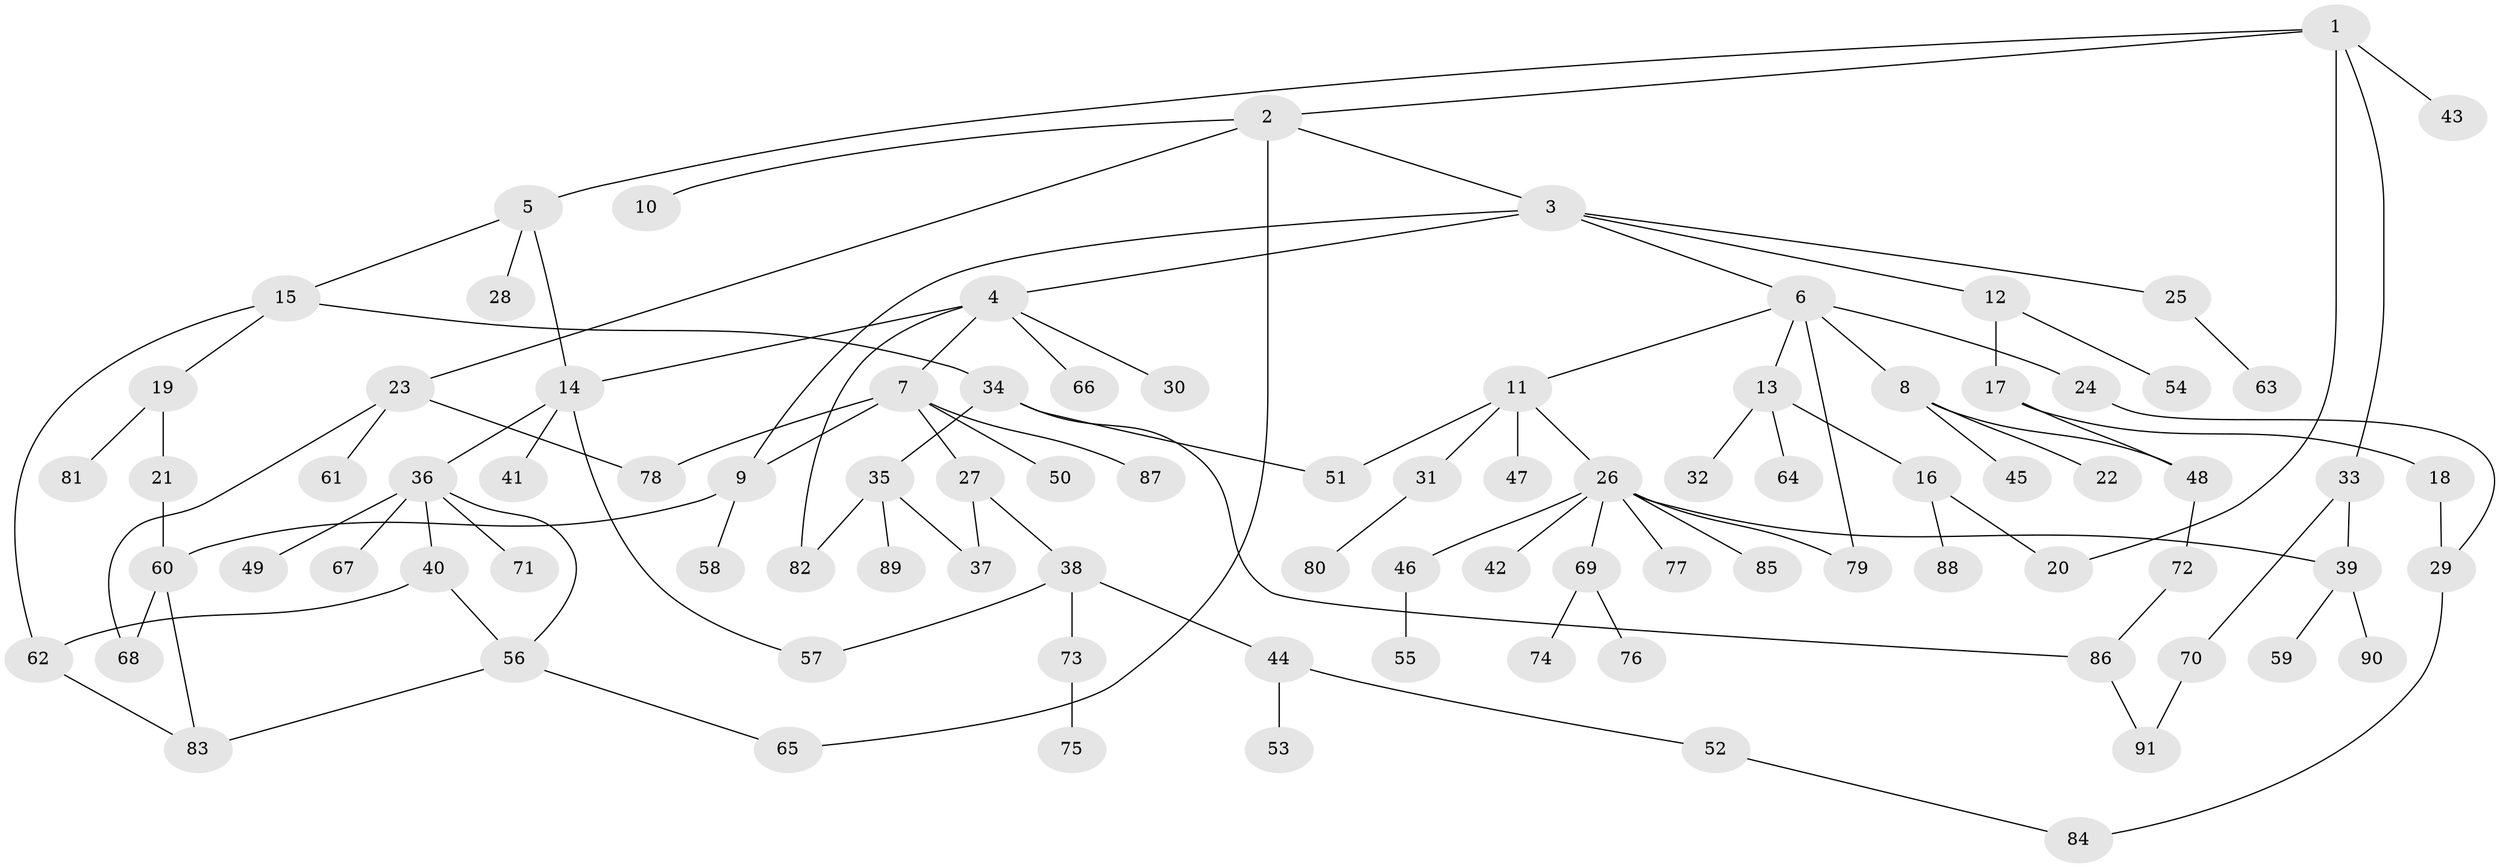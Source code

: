 // Generated by graph-tools (version 1.1) at 2025/49/03/09/25 03:49:17]
// undirected, 91 vertices, 112 edges
graph export_dot {
graph [start="1"]
  node [color=gray90,style=filled];
  1;
  2;
  3;
  4;
  5;
  6;
  7;
  8;
  9;
  10;
  11;
  12;
  13;
  14;
  15;
  16;
  17;
  18;
  19;
  20;
  21;
  22;
  23;
  24;
  25;
  26;
  27;
  28;
  29;
  30;
  31;
  32;
  33;
  34;
  35;
  36;
  37;
  38;
  39;
  40;
  41;
  42;
  43;
  44;
  45;
  46;
  47;
  48;
  49;
  50;
  51;
  52;
  53;
  54;
  55;
  56;
  57;
  58;
  59;
  60;
  61;
  62;
  63;
  64;
  65;
  66;
  67;
  68;
  69;
  70;
  71;
  72;
  73;
  74;
  75;
  76;
  77;
  78;
  79;
  80;
  81;
  82;
  83;
  84;
  85;
  86;
  87;
  88;
  89;
  90;
  91;
  1 -- 2;
  1 -- 5;
  1 -- 20;
  1 -- 33;
  1 -- 43;
  2 -- 3;
  2 -- 10;
  2 -- 23;
  2 -- 65;
  3 -- 4;
  3 -- 6;
  3 -- 9;
  3 -- 12;
  3 -- 25;
  4 -- 7;
  4 -- 30;
  4 -- 66;
  4 -- 82;
  4 -- 14;
  5 -- 14;
  5 -- 15;
  5 -- 28;
  6 -- 8;
  6 -- 11;
  6 -- 13;
  6 -- 24;
  6 -- 79;
  7 -- 27;
  7 -- 50;
  7 -- 78;
  7 -- 87;
  7 -- 9;
  8 -- 22;
  8 -- 45;
  8 -- 48;
  9 -- 58;
  9 -- 60;
  11 -- 26;
  11 -- 31;
  11 -- 47;
  11 -- 51;
  12 -- 17;
  12 -- 54;
  13 -- 16;
  13 -- 32;
  13 -- 64;
  14 -- 36;
  14 -- 41;
  14 -- 57;
  15 -- 19;
  15 -- 34;
  15 -- 62;
  16 -- 88;
  16 -- 20;
  17 -- 18;
  17 -- 48;
  18 -- 29;
  19 -- 21;
  19 -- 81;
  21 -- 60;
  23 -- 61;
  23 -- 68;
  23 -- 78;
  24 -- 29;
  25 -- 63;
  26 -- 42;
  26 -- 46;
  26 -- 69;
  26 -- 77;
  26 -- 79;
  26 -- 85;
  26 -- 39;
  27 -- 38;
  27 -- 37;
  29 -- 84;
  31 -- 80;
  33 -- 39;
  33 -- 70;
  34 -- 35;
  34 -- 51;
  34 -- 86;
  35 -- 37;
  35 -- 82;
  35 -- 89;
  36 -- 40;
  36 -- 49;
  36 -- 67;
  36 -- 71;
  36 -- 56;
  38 -- 44;
  38 -- 57;
  38 -- 73;
  39 -- 59;
  39 -- 90;
  40 -- 56;
  40 -- 62;
  44 -- 52;
  44 -- 53;
  46 -- 55;
  48 -- 72;
  52 -- 84;
  56 -- 65;
  56 -- 83;
  60 -- 83;
  60 -- 68;
  62 -- 83;
  69 -- 74;
  69 -- 76;
  70 -- 91;
  72 -- 86;
  73 -- 75;
  86 -- 91;
}
